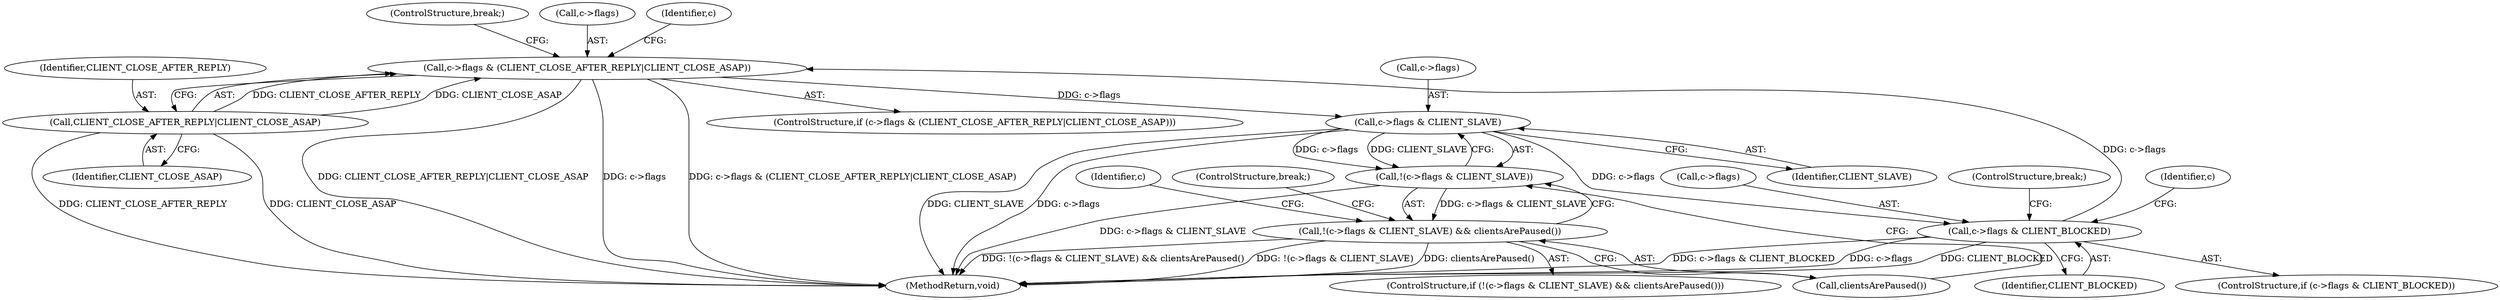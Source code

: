 digraph "0_redis_874804da0c014a7d704b3d285aa500098a931f50@pointer" {
"1000140" [label="(Call,c->flags & (CLIENT_CLOSE_AFTER_REPLY|CLIENT_CLOSE_ASAP))"];
"1000133" [label="(Call,c->flags & CLIENT_BLOCKED)"];
"1000125" [label="(Call,c->flags & CLIENT_SLAVE)"];
"1000140" [label="(Call,c->flags & (CLIENT_CLOSE_AFTER_REPLY|CLIENT_CLOSE_ASAP))"];
"1000144" [label="(Call,CLIENT_CLOSE_AFTER_REPLY|CLIENT_CLOSE_ASAP)"];
"1000124" [label="(Call,!(c->flags & CLIENT_SLAVE))"];
"1000123" [label="(Call,!(c->flags & CLIENT_SLAVE) && clientsArePaused())"];
"1000142" [label="(Identifier,c)"];
"1000130" [label="(Call,clientsArePaused())"];
"1000139" [label="(ControlStructure,if (c->flags & (CLIENT_CLOSE_AFTER_REPLY|CLIENT_CLOSE_ASAP)))"];
"1000129" [label="(Identifier,CLIENT_SLAVE)"];
"1000132" [label="(ControlStructure,if (c->flags & CLIENT_BLOCKED))"];
"1000125" [label="(Call,c->flags & CLIENT_SLAVE)"];
"1000134" [label="(Call,c->flags)"];
"1000122" [label="(ControlStructure,if (!(c->flags & CLIENT_SLAVE) && clientsArePaused()))"];
"1000144" [label="(Call,CLIENT_CLOSE_AFTER_REPLY|CLIENT_CLOSE_ASAP)"];
"1000126" [label="(Call,c->flags)"];
"1000147" [label="(ControlStructure,break;)"];
"1000141" [label="(Call,c->flags)"];
"1000236" [label="(MethodReturn,void)"];
"1000135" [label="(Identifier,c)"];
"1000124" [label="(Call,!(c->flags & CLIENT_SLAVE))"];
"1000123" [label="(Call,!(c->flags & CLIENT_SLAVE) && clientsArePaused())"];
"1000133" [label="(Call,c->flags & CLIENT_BLOCKED)"];
"1000138" [label="(ControlStructure,break;)"];
"1000131" [label="(ControlStructure,break;)"];
"1000137" [label="(Identifier,CLIENT_BLOCKED)"];
"1000146" [label="(Identifier,CLIENT_CLOSE_ASAP)"];
"1000140" [label="(Call,c->flags & (CLIENT_CLOSE_AFTER_REPLY|CLIENT_CLOSE_ASAP))"];
"1000145" [label="(Identifier,CLIENT_CLOSE_AFTER_REPLY)"];
"1000151" [label="(Identifier,c)"];
"1000140" -> "1000139"  [label="AST: "];
"1000140" -> "1000144"  [label="CFG: "];
"1000141" -> "1000140"  [label="AST: "];
"1000144" -> "1000140"  [label="AST: "];
"1000147" -> "1000140"  [label="CFG: "];
"1000151" -> "1000140"  [label="CFG: "];
"1000140" -> "1000236"  [label="DDG: c->flags"];
"1000140" -> "1000236"  [label="DDG: c->flags & (CLIENT_CLOSE_AFTER_REPLY|CLIENT_CLOSE_ASAP)"];
"1000140" -> "1000236"  [label="DDG: CLIENT_CLOSE_AFTER_REPLY|CLIENT_CLOSE_ASAP"];
"1000140" -> "1000125"  [label="DDG: c->flags"];
"1000133" -> "1000140"  [label="DDG: c->flags"];
"1000144" -> "1000140"  [label="DDG: CLIENT_CLOSE_AFTER_REPLY"];
"1000144" -> "1000140"  [label="DDG: CLIENT_CLOSE_ASAP"];
"1000133" -> "1000132"  [label="AST: "];
"1000133" -> "1000137"  [label="CFG: "];
"1000134" -> "1000133"  [label="AST: "];
"1000137" -> "1000133"  [label="AST: "];
"1000138" -> "1000133"  [label="CFG: "];
"1000142" -> "1000133"  [label="CFG: "];
"1000133" -> "1000236"  [label="DDG: c->flags & CLIENT_BLOCKED"];
"1000133" -> "1000236"  [label="DDG: c->flags"];
"1000133" -> "1000236"  [label="DDG: CLIENT_BLOCKED"];
"1000125" -> "1000133"  [label="DDG: c->flags"];
"1000125" -> "1000124"  [label="AST: "];
"1000125" -> "1000129"  [label="CFG: "];
"1000126" -> "1000125"  [label="AST: "];
"1000129" -> "1000125"  [label="AST: "];
"1000124" -> "1000125"  [label="CFG: "];
"1000125" -> "1000236"  [label="DDG: c->flags"];
"1000125" -> "1000236"  [label="DDG: CLIENT_SLAVE"];
"1000125" -> "1000124"  [label="DDG: c->flags"];
"1000125" -> "1000124"  [label="DDG: CLIENT_SLAVE"];
"1000144" -> "1000146"  [label="CFG: "];
"1000145" -> "1000144"  [label="AST: "];
"1000146" -> "1000144"  [label="AST: "];
"1000144" -> "1000236"  [label="DDG: CLIENT_CLOSE_AFTER_REPLY"];
"1000144" -> "1000236"  [label="DDG: CLIENT_CLOSE_ASAP"];
"1000124" -> "1000123"  [label="AST: "];
"1000130" -> "1000124"  [label="CFG: "];
"1000123" -> "1000124"  [label="CFG: "];
"1000124" -> "1000236"  [label="DDG: c->flags & CLIENT_SLAVE"];
"1000124" -> "1000123"  [label="DDG: c->flags & CLIENT_SLAVE"];
"1000123" -> "1000122"  [label="AST: "];
"1000123" -> "1000130"  [label="CFG: "];
"1000130" -> "1000123"  [label="AST: "];
"1000131" -> "1000123"  [label="CFG: "];
"1000135" -> "1000123"  [label="CFG: "];
"1000123" -> "1000236"  [label="DDG: clientsArePaused()"];
"1000123" -> "1000236"  [label="DDG: !(c->flags & CLIENT_SLAVE) && clientsArePaused()"];
"1000123" -> "1000236"  [label="DDG: !(c->flags & CLIENT_SLAVE)"];
}
